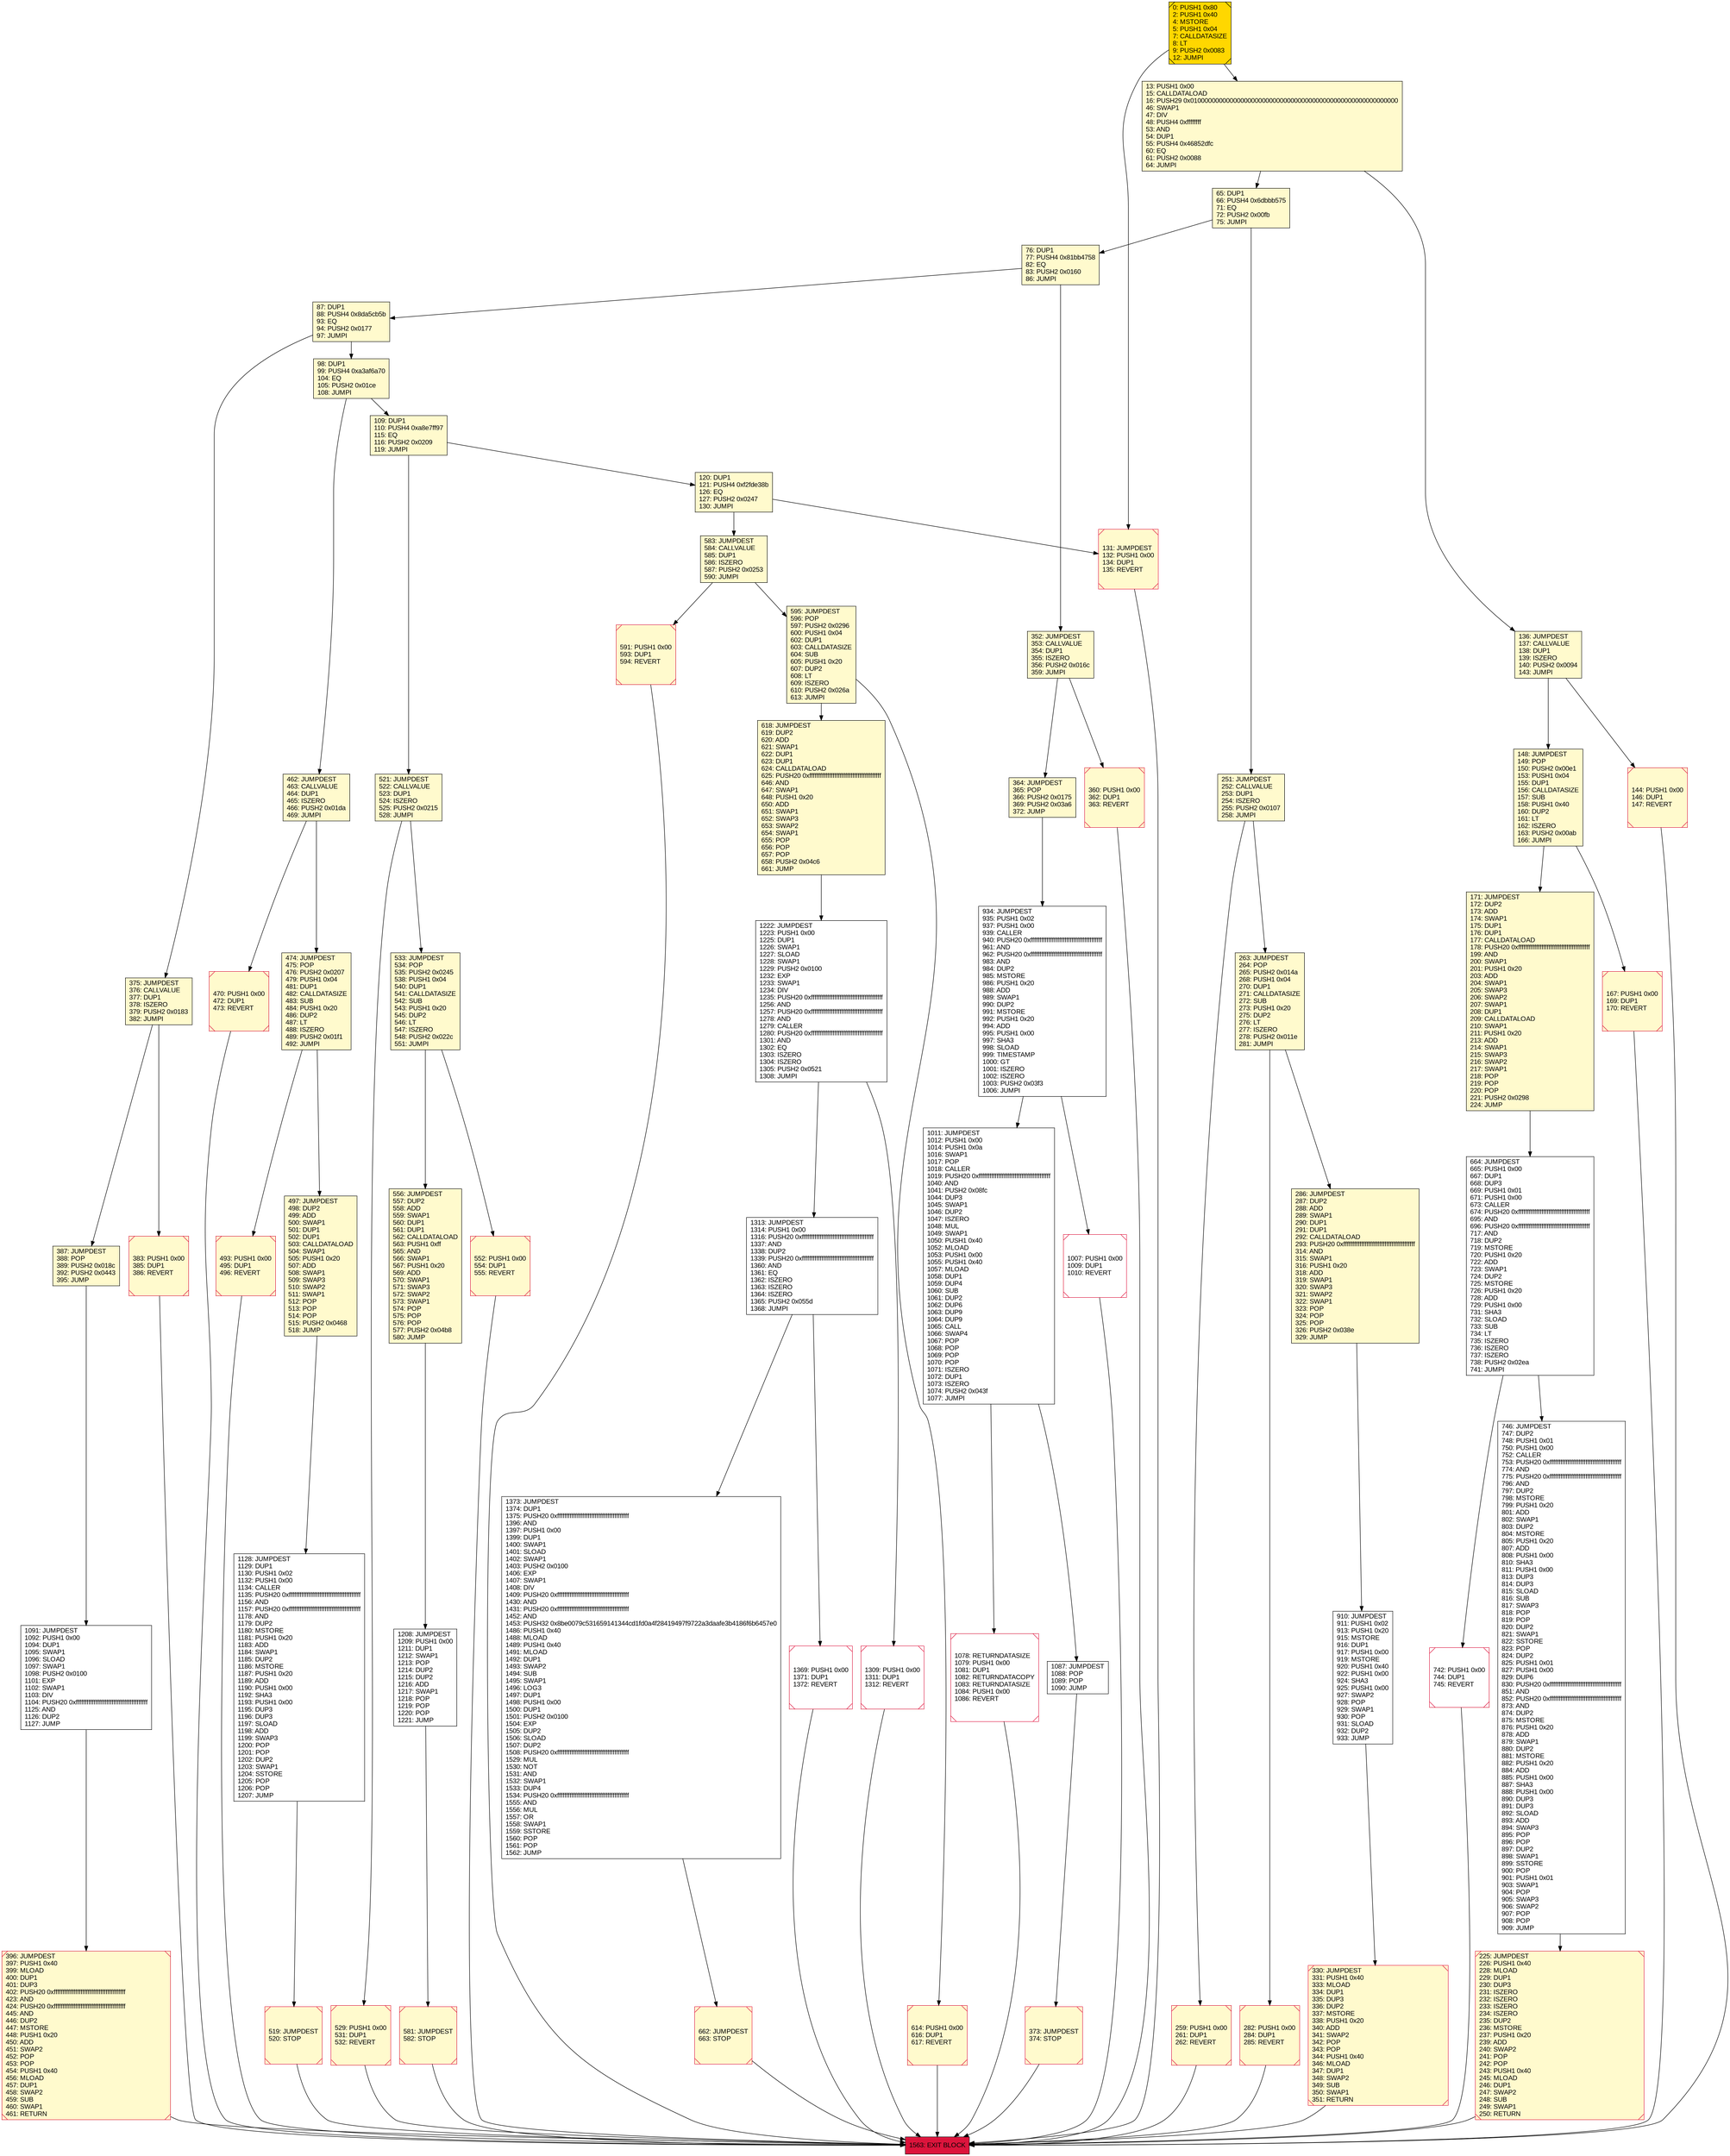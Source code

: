 digraph G {
bgcolor=transparent rankdir=UD;
node [shape=box style=filled color=black fillcolor=white fontname=arial fontcolor=black];
87 [label="87: DUP1\l88: PUSH4 0x8da5cb5b\l93: EQ\l94: PUSH2 0x0177\l97: JUMPI\l" fillcolor=lemonchiffon ];
521 [label="521: JUMPDEST\l522: CALLVALUE\l523: DUP1\l524: ISZERO\l525: PUSH2 0x0215\l528: JUMPI\l" fillcolor=lemonchiffon ];
662 [label="662: JUMPDEST\l663: STOP\l" fillcolor=lemonchiffon shape=Msquare color=crimson ];
497 [label="497: JUMPDEST\l498: DUP2\l499: ADD\l500: SWAP1\l501: DUP1\l502: DUP1\l503: CALLDATALOAD\l504: SWAP1\l505: PUSH1 0x20\l507: ADD\l508: SWAP1\l509: SWAP3\l510: SWAP2\l511: SWAP1\l512: POP\l513: POP\l514: POP\l515: PUSH2 0x0468\l518: JUMP\l" fillcolor=lemonchiffon ];
286 [label="286: JUMPDEST\l287: DUP2\l288: ADD\l289: SWAP1\l290: DUP1\l291: DUP1\l292: CALLDATALOAD\l293: PUSH20 0xffffffffffffffffffffffffffffffffffffffff\l314: AND\l315: SWAP1\l316: PUSH1 0x20\l318: ADD\l319: SWAP1\l320: SWAP3\l321: SWAP2\l322: SWAP1\l323: POP\l324: POP\l325: POP\l326: PUSH2 0x038e\l329: JUMP\l" fillcolor=lemonchiffon ];
131 [label="131: JUMPDEST\l132: PUSH1 0x00\l134: DUP1\l135: REVERT\l" fillcolor=lemonchiffon shape=Msquare color=crimson ];
109 [label="109: DUP1\l110: PUSH4 0xa8e7ff97\l115: EQ\l116: PUSH2 0x0209\l119: JUMPI\l" fillcolor=lemonchiffon ];
167 [label="167: PUSH1 0x00\l169: DUP1\l170: REVERT\l" fillcolor=lemonchiffon shape=Msquare color=crimson ];
552 [label="552: PUSH1 0x00\l554: DUP1\l555: REVERT\l" fillcolor=lemonchiffon shape=Msquare color=crimson ];
98 [label="98: DUP1\l99: PUSH4 0xa3af6a70\l104: EQ\l105: PUSH2 0x01ce\l108: JUMPI\l" fillcolor=lemonchiffon ];
1128 [label="1128: JUMPDEST\l1129: DUP1\l1130: PUSH1 0x02\l1132: PUSH1 0x00\l1134: CALLER\l1135: PUSH20 0xffffffffffffffffffffffffffffffffffffffff\l1156: AND\l1157: PUSH20 0xffffffffffffffffffffffffffffffffffffffff\l1178: AND\l1179: DUP2\l1180: MSTORE\l1181: PUSH1 0x20\l1183: ADD\l1184: SWAP1\l1185: DUP2\l1186: MSTORE\l1187: PUSH1 0x20\l1189: ADD\l1190: PUSH1 0x00\l1192: SHA3\l1193: PUSH1 0x00\l1195: DUP3\l1196: DUP3\l1197: SLOAD\l1198: ADD\l1199: SWAP3\l1200: POP\l1201: POP\l1202: DUP2\l1203: SWAP1\l1204: SSTORE\l1205: POP\l1206: POP\l1207: JUMP\l" ];
352 [label="352: JUMPDEST\l353: CALLVALUE\l354: DUP1\l355: ISZERO\l356: PUSH2 0x016c\l359: JUMPI\l" fillcolor=lemonchiffon ];
148 [label="148: JUMPDEST\l149: POP\l150: PUSH2 0x00e1\l153: PUSH1 0x04\l155: DUP1\l156: CALLDATASIZE\l157: SUB\l158: PUSH1 0x40\l160: DUP2\l161: LT\l162: ISZERO\l163: PUSH2 0x00ab\l166: JUMPI\l" fillcolor=lemonchiffon ];
519 [label="519: JUMPDEST\l520: STOP\l" fillcolor=lemonchiffon shape=Msquare color=crimson ];
595 [label="595: JUMPDEST\l596: POP\l597: PUSH2 0x0296\l600: PUSH1 0x04\l602: DUP1\l603: CALLDATASIZE\l604: SUB\l605: PUSH1 0x20\l607: DUP2\l608: LT\l609: ISZERO\l610: PUSH2 0x026a\l613: JUMPI\l" fillcolor=lemonchiffon ];
65 [label="65: DUP1\l66: PUSH4 0x6dbbb575\l71: EQ\l72: PUSH2 0x00fb\l75: JUMPI\l" fillcolor=lemonchiffon ];
1563 [label="1563: EXIT BLOCK\l" fillcolor=crimson ];
556 [label="556: JUMPDEST\l557: DUP2\l558: ADD\l559: SWAP1\l560: DUP1\l561: DUP1\l562: CALLDATALOAD\l563: PUSH1 0xff\l565: AND\l566: SWAP1\l567: PUSH1 0x20\l569: ADD\l570: SWAP1\l571: SWAP3\l572: SWAP2\l573: SWAP1\l574: POP\l575: POP\l576: POP\l577: PUSH2 0x04b8\l580: JUMP\l" fillcolor=lemonchiffon ];
259 [label="259: PUSH1 0x00\l261: DUP1\l262: REVERT\l" fillcolor=lemonchiffon shape=Msquare color=crimson ];
251 [label="251: JUMPDEST\l252: CALLVALUE\l253: DUP1\l254: ISZERO\l255: PUSH2 0x0107\l258: JUMPI\l" fillcolor=lemonchiffon ];
0 [label="0: PUSH1 0x80\l2: PUSH1 0x40\l4: MSTORE\l5: PUSH1 0x04\l7: CALLDATASIZE\l8: LT\l9: PUSH2 0x0083\l12: JUMPI\l" fillcolor=lemonchiffon shape=Msquare fillcolor=gold ];
136 [label="136: JUMPDEST\l137: CALLVALUE\l138: DUP1\l139: ISZERO\l140: PUSH2 0x0094\l143: JUMPI\l" fillcolor=lemonchiffon ];
1078 [label="1078: RETURNDATASIZE\l1079: PUSH1 0x00\l1081: DUP1\l1082: RETURNDATACOPY\l1083: RETURNDATASIZE\l1084: PUSH1 0x00\l1086: REVERT\l" shape=Msquare color=crimson ];
375 [label="375: JUMPDEST\l376: CALLVALUE\l377: DUP1\l378: ISZERO\l379: PUSH2 0x0183\l382: JUMPI\l" fillcolor=lemonchiffon ];
1373 [label="1373: JUMPDEST\l1374: DUP1\l1375: PUSH20 0xffffffffffffffffffffffffffffffffffffffff\l1396: AND\l1397: PUSH1 0x00\l1399: DUP1\l1400: SWAP1\l1401: SLOAD\l1402: SWAP1\l1403: PUSH2 0x0100\l1406: EXP\l1407: SWAP1\l1408: DIV\l1409: PUSH20 0xffffffffffffffffffffffffffffffffffffffff\l1430: AND\l1431: PUSH20 0xffffffffffffffffffffffffffffffffffffffff\l1452: AND\l1453: PUSH32 0x8be0079c531659141344cd1fd0a4f28419497f9722a3daafe3b4186f6b6457e0\l1486: PUSH1 0x40\l1488: MLOAD\l1489: PUSH1 0x40\l1491: MLOAD\l1492: DUP1\l1493: SWAP2\l1494: SUB\l1495: SWAP1\l1496: LOG3\l1497: DUP1\l1498: PUSH1 0x00\l1500: DUP1\l1501: PUSH2 0x0100\l1504: EXP\l1505: DUP2\l1506: SLOAD\l1507: DUP2\l1508: PUSH20 0xffffffffffffffffffffffffffffffffffffffff\l1529: MUL\l1530: NOT\l1531: AND\l1532: SWAP1\l1533: DUP4\l1534: PUSH20 0xffffffffffffffffffffffffffffffffffffffff\l1555: AND\l1556: MUL\l1557: OR\l1558: SWAP1\l1559: SSTORE\l1560: POP\l1561: POP\l1562: JUMP\l" ];
529 [label="529: PUSH1 0x00\l531: DUP1\l532: REVERT\l" fillcolor=lemonchiffon shape=Msquare color=crimson ];
1313 [label="1313: JUMPDEST\l1314: PUSH1 0x00\l1316: PUSH20 0xffffffffffffffffffffffffffffffffffffffff\l1337: AND\l1338: DUP2\l1339: PUSH20 0xffffffffffffffffffffffffffffffffffffffff\l1360: AND\l1361: EQ\l1362: ISZERO\l1363: ISZERO\l1364: ISZERO\l1365: PUSH2 0x055d\l1368: JUMPI\l" ];
144 [label="144: PUSH1 0x00\l146: DUP1\l147: REVERT\l" fillcolor=lemonchiffon shape=Msquare color=crimson ];
533 [label="533: JUMPDEST\l534: POP\l535: PUSH2 0x0245\l538: PUSH1 0x04\l540: DUP1\l541: CALLDATASIZE\l542: SUB\l543: PUSH1 0x20\l545: DUP2\l546: LT\l547: ISZERO\l548: PUSH2 0x022c\l551: JUMPI\l" fillcolor=lemonchiffon ];
282 [label="282: PUSH1 0x00\l284: DUP1\l285: REVERT\l" fillcolor=lemonchiffon shape=Msquare color=crimson ];
1309 [label="1309: PUSH1 0x00\l1311: DUP1\l1312: REVERT\l" shape=Msquare color=crimson ];
76 [label="76: DUP1\l77: PUSH4 0x81bb4758\l82: EQ\l83: PUSH2 0x0160\l86: JUMPI\l" fillcolor=lemonchiffon ];
614 [label="614: PUSH1 0x00\l616: DUP1\l617: REVERT\l" fillcolor=lemonchiffon shape=Msquare color=crimson ];
742 [label="742: PUSH1 0x00\l744: DUP1\l745: REVERT\l" shape=Msquare color=crimson ];
583 [label="583: JUMPDEST\l584: CALLVALUE\l585: DUP1\l586: ISZERO\l587: PUSH2 0x0253\l590: JUMPI\l" fillcolor=lemonchiffon ];
360 [label="360: PUSH1 0x00\l362: DUP1\l363: REVERT\l" fillcolor=lemonchiffon shape=Msquare color=crimson ];
493 [label="493: PUSH1 0x00\l495: DUP1\l496: REVERT\l" fillcolor=lemonchiffon shape=Msquare color=crimson ];
1007 [label="1007: PUSH1 0x00\l1009: DUP1\l1010: REVERT\l" shape=Msquare color=crimson ];
364 [label="364: JUMPDEST\l365: POP\l366: PUSH2 0x0175\l369: PUSH2 0x03a6\l372: JUMP\l" fillcolor=lemonchiffon ];
13 [label="13: PUSH1 0x00\l15: CALLDATALOAD\l16: PUSH29 0x0100000000000000000000000000000000000000000000000000000000\l46: SWAP1\l47: DIV\l48: PUSH4 0xffffffff\l53: AND\l54: DUP1\l55: PUSH4 0x46852dfc\l60: EQ\l61: PUSH2 0x0088\l64: JUMPI\l" fillcolor=lemonchiffon ];
910 [label="910: JUMPDEST\l911: PUSH1 0x02\l913: PUSH1 0x20\l915: MSTORE\l916: DUP1\l917: PUSH1 0x00\l919: MSTORE\l920: PUSH1 0x40\l922: PUSH1 0x00\l924: SHA3\l925: PUSH1 0x00\l927: SWAP2\l928: POP\l929: SWAP1\l930: POP\l931: SLOAD\l932: DUP2\l933: JUMP\l" ];
581 [label="581: JUMPDEST\l582: STOP\l" fillcolor=lemonchiffon shape=Msquare color=crimson ];
120 [label="120: DUP1\l121: PUSH4 0xf2fde38b\l126: EQ\l127: PUSH2 0x0247\l130: JUMPI\l" fillcolor=lemonchiffon ];
387 [label="387: JUMPDEST\l388: POP\l389: PUSH2 0x018c\l392: PUSH2 0x0443\l395: JUMP\l" fillcolor=lemonchiffon ];
1222 [label="1222: JUMPDEST\l1223: PUSH1 0x00\l1225: DUP1\l1226: SWAP1\l1227: SLOAD\l1228: SWAP1\l1229: PUSH2 0x0100\l1232: EXP\l1233: SWAP1\l1234: DIV\l1235: PUSH20 0xffffffffffffffffffffffffffffffffffffffff\l1256: AND\l1257: PUSH20 0xffffffffffffffffffffffffffffffffffffffff\l1278: AND\l1279: CALLER\l1280: PUSH20 0xffffffffffffffffffffffffffffffffffffffff\l1301: AND\l1302: EQ\l1303: ISZERO\l1304: ISZERO\l1305: PUSH2 0x0521\l1308: JUMPI\l" ];
664 [label="664: JUMPDEST\l665: PUSH1 0x00\l667: DUP1\l668: DUP3\l669: PUSH1 0x01\l671: PUSH1 0x00\l673: CALLER\l674: PUSH20 0xffffffffffffffffffffffffffffffffffffffff\l695: AND\l696: PUSH20 0xffffffffffffffffffffffffffffffffffffffff\l717: AND\l718: DUP2\l719: MSTORE\l720: PUSH1 0x20\l722: ADD\l723: SWAP1\l724: DUP2\l725: MSTORE\l726: PUSH1 0x20\l728: ADD\l729: PUSH1 0x00\l731: SHA3\l732: SLOAD\l733: SUB\l734: LT\l735: ISZERO\l736: ISZERO\l737: ISZERO\l738: PUSH2 0x02ea\l741: JUMPI\l" ];
171 [label="171: JUMPDEST\l172: DUP2\l173: ADD\l174: SWAP1\l175: DUP1\l176: DUP1\l177: CALLDATALOAD\l178: PUSH20 0xffffffffffffffffffffffffffffffffffffffff\l199: AND\l200: SWAP1\l201: PUSH1 0x20\l203: ADD\l204: SWAP1\l205: SWAP3\l206: SWAP2\l207: SWAP1\l208: DUP1\l209: CALLDATALOAD\l210: SWAP1\l211: PUSH1 0x20\l213: ADD\l214: SWAP1\l215: SWAP3\l216: SWAP2\l217: SWAP1\l218: POP\l219: POP\l220: POP\l221: PUSH2 0x0298\l224: JUMP\l" fillcolor=lemonchiffon ];
225 [label="225: JUMPDEST\l226: PUSH1 0x40\l228: MLOAD\l229: DUP1\l230: DUP3\l231: ISZERO\l232: ISZERO\l233: ISZERO\l234: ISZERO\l235: DUP2\l236: MSTORE\l237: PUSH1 0x20\l239: ADD\l240: SWAP2\l241: POP\l242: POP\l243: PUSH1 0x40\l245: MLOAD\l246: DUP1\l247: SWAP2\l248: SUB\l249: SWAP1\l250: RETURN\l" fillcolor=lemonchiffon shape=Msquare color=crimson ];
383 [label="383: PUSH1 0x00\l385: DUP1\l386: REVERT\l" fillcolor=lemonchiffon shape=Msquare color=crimson ];
746 [label="746: JUMPDEST\l747: DUP2\l748: PUSH1 0x01\l750: PUSH1 0x00\l752: CALLER\l753: PUSH20 0xffffffffffffffffffffffffffffffffffffffff\l774: AND\l775: PUSH20 0xffffffffffffffffffffffffffffffffffffffff\l796: AND\l797: DUP2\l798: MSTORE\l799: PUSH1 0x20\l801: ADD\l802: SWAP1\l803: DUP2\l804: MSTORE\l805: PUSH1 0x20\l807: ADD\l808: PUSH1 0x00\l810: SHA3\l811: PUSH1 0x00\l813: DUP3\l814: DUP3\l815: SLOAD\l816: SUB\l817: SWAP3\l818: POP\l819: POP\l820: DUP2\l821: SWAP1\l822: SSTORE\l823: POP\l824: DUP2\l825: PUSH1 0x01\l827: PUSH1 0x00\l829: DUP6\l830: PUSH20 0xffffffffffffffffffffffffffffffffffffffff\l851: AND\l852: PUSH20 0xffffffffffffffffffffffffffffffffffffffff\l873: AND\l874: DUP2\l875: MSTORE\l876: PUSH1 0x20\l878: ADD\l879: SWAP1\l880: DUP2\l881: MSTORE\l882: PUSH1 0x20\l884: ADD\l885: PUSH1 0x00\l887: SHA3\l888: PUSH1 0x00\l890: DUP3\l891: DUP3\l892: SLOAD\l893: ADD\l894: SWAP3\l895: POP\l896: POP\l897: DUP2\l898: SWAP1\l899: SSTORE\l900: POP\l901: PUSH1 0x01\l903: SWAP1\l904: POP\l905: SWAP3\l906: SWAP2\l907: POP\l908: POP\l909: JUMP\l" ];
396 [label="396: JUMPDEST\l397: PUSH1 0x40\l399: MLOAD\l400: DUP1\l401: DUP3\l402: PUSH20 0xffffffffffffffffffffffffffffffffffffffff\l423: AND\l424: PUSH20 0xffffffffffffffffffffffffffffffffffffffff\l445: AND\l446: DUP2\l447: MSTORE\l448: PUSH1 0x20\l450: ADD\l451: SWAP2\l452: POP\l453: POP\l454: PUSH1 0x40\l456: MLOAD\l457: DUP1\l458: SWAP2\l459: SUB\l460: SWAP1\l461: RETURN\l" fillcolor=lemonchiffon shape=Msquare color=crimson ];
474 [label="474: JUMPDEST\l475: POP\l476: PUSH2 0x0207\l479: PUSH1 0x04\l481: DUP1\l482: CALLDATASIZE\l483: SUB\l484: PUSH1 0x20\l486: DUP2\l487: LT\l488: ISZERO\l489: PUSH2 0x01f1\l492: JUMPI\l" fillcolor=lemonchiffon ];
373 [label="373: JUMPDEST\l374: STOP\l" fillcolor=lemonchiffon shape=Msquare color=crimson ];
618 [label="618: JUMPDEST\l619: DUP2\l620: ADD\l621: SWAP1\l622: DUP1\l623: DUP1\l624: CALLDATALOAD\l625: PUSH20 0xffffffffffffffffffffffffffffffffffffffff\l646: AND\l647: SWAP1\l648: PUSH1 0x20\l650: ADD\l651: SWAP1\l652: SWAP3\l653: SWAP2\l654: SWAP1\l655: POP\l656: POP\l657: POP\l658: PUSH2 0x04c6\l661: JUMP\l" fillcolor=lemonchiffon ];
1208 [label="1208: JUMPDEST\l1209: PUSH1 0x00\l1211: DUP1\l1212: SWAP1\l1213: POP\l1214: DUP2\l1215: DUP2\l1216: ADD\l1217: SWAP1\l1218: POP\l1219: POP\l1220: POP\l1221: JUMP\l" ];
591 [label="591: PUSH1 0x00\l593: DUP1\l594: REVERT\l" fillcolor=lemonchiffon shape=Msquare color=crimson ];
1011 [label="1011: JUMPDEST\l1012: PUSH1 0x00\l1014: PUSH1 0x0a\l1016: SWAP1\l1017: POP\l1018: CALLER\l1019: PUSH20 0xffffffffffffffffffffffffffffffffffffffff\l1040: AND\l1041: PUSH2 0x08fc\l1044: DUP3\l1045: SWAP1\l1046: DUP2\l1047: ISZERO\l1048: MUL\l1049: SWAP1\l1050: PUSH1 0x40\l1052: MLOAD\l1053: PUSH1 0x00\l1055: PUSH1 0x40\l1057: MLOAD\l1058: DUP1\l1059: DUP4\l1060: SUB\l1061: DUP2\l1062: DUP6\l1063: DUP9\l1064: DUP9\l1065: CALL\l1066: SWAP4\l1067: POP\l1068: POP\l1069: POP\l1070: POP\l1071: ISZERO\l1072: DUP1\l1073: ISZERO\l1074: PUSH2 0x043f\l1077: JUMPI\l" ];
1087 [label="1087: JUMPDEST\l1088: POP\l1089: POP\l1090: JUMP\l" ];
1091 [label="1091: JUMPDEST\l1092: PUSH1 0x00\l1094: DUP1\l1095: SWAP1\l1096: SLOAD\l1097: SWAP1\l1098: PUSH2 0x0100\l1101: EXP\l1102: SWAP1\l1103: DIV\l1104: PUSH20 0xffffffffffffffffffffffffffffffffffffffff\l1125: AND\l1126: DUP2\l1127: JUMP\l" ];
470 [label="470: PUSH1 0x00\l472: DUP1\l473: REVERT\l" fillcolor=lemonchiffon shape=Msquare color=crimson ];
1369 [label="1369: PUSH1 0x00\l1371: DUP1\l1372: REVERT\l" shape=Msquare color=crimson ];
263 [label="263: JUMPDEST\l264: POP\l265: PUSH2 0x014a\l268: PUSH1 0x04\l270: DUP1\l271: CALLDATASIZE\l272: SUB\l273: PUSH1 0x20\l275: DUP2\l276: LT\l277: ISZERO\l278: PUSH2 0x011e\l281: JUMPI\l" fillcolor=lemonchiffon ];
330 [label="330: JUMPDEST\l331: PUSH1 0x40\l333: MLOAD\l334: DUP1\l335: DUP3\l336: DUP2\l337: MSTORE\l338: PUSH1 0x20\l340: ADD\l341: SWAP2\l342: POP\l343: POP\l344: PUSH1 0x40\l346: MLOAD\l347: DUP1\l348: SWAP2\l349: SUB\l350: SWAP1\l351: RETURN\l" fillcolor=lemonchiffon shape=Msquare color=crimson ];
462 [label="462: JUMPDEST\l463: CALLVALUE\l464: DUP1\l465: ISZERO\l466: PUSH2 0x01da\l469: JUMPI\l" fillcolor=lemonchiffon ];
934 [label="934: JUMPDEST\l935: PUSH1 0x02\l937: PUSH1 0x00\l939: CALLER\l940: PUSH20 0xffffffffffffffffffffffffffffffffffffffff\l961: AND\l962: PUSH20 0xffffffffffffffffffffffffffffffffffffffff\l983: AND\l984: DUP2\l985: MSTORE\l986: PUSH1 0x20\l988: ADD\l989: SWAP1\l990: DUP2\l991: MSTORE\l992: PUSH1 0x20\l994: ADD\l995: PUSH1 0x00\l997: SHA3\l998: SLOAD\l999: TIMESTAMP\l1000: GT\l1001: ISZERO\l1002: ISZERO\l1003: PUSH2 0x03f3\l1006: JUMPI\l" ];
1011 -> 1087;
251 -> 259;
746 -> 225;
109 -> 521;
664 -> 746;
171 -> 664;
148 -> 167;
519 -> 1563;
934 -> 1011;
98 -> 109;
462 -> 470;
87 -> 98;
497 -> 1128;
552 -> 1563;
1087 -> 373;
136 -> 144;
662 -> 1563;
462 -> 474;
120 -> 583;
131 -> 1563;
167 -> 1563;
664 -> 742;
1128 -> 519;
1313 -> 1373;
282 -> 1563;
387 -> 1091;
0 -> 131;
533 -> 556;
583 -> 591;
1309 -> 1563;
910 -> 330;
136 -> 148;
144 -> 1563;
1091 -> 396;
529 -> 1563;
474 -> 493;
1373 -> 662;
364 -> 934;
87 -> 375;
934 -> 1007;
521 -> 529;
533 -> 552;
65 -> 251;
1078 -> 1563;
521 -> 533;
259 -> 1563;
1208 -> 581;
618 -> 1222;
76 -> 87;
263 -> 282;
396 -> 1563;
383 -> 1563;
225 -> 1563;
13 -> 65;
352 -> 360;
1313 -> 1369;
581 -> 1563;
76 -> 352;
109 -> 120;
120 -> 131;
148 -> 171;
360 -> 1563;
595 -> 614;
286 -> 910;
1007 -> 1563;
65 -> 76;
493 -> 1563;
1011 -> 1078;
251 -> 263;
614 -> 1563;
742 -> 1563;
583 -> 595;
352 -> 364;
330 -> 1563;
474 -> 497;
1369 -> 1563;
1222 -> 1313;
1222 -> 1309;
470 -> 1563;
375 -> 383;
0 -> 13;
591 -> 1563;
13 -> 136;
98 -> 462;
556 -> 1208;
373 -> 1563;
375 -> 387;
263 -> 286;
595 -> 618;
}